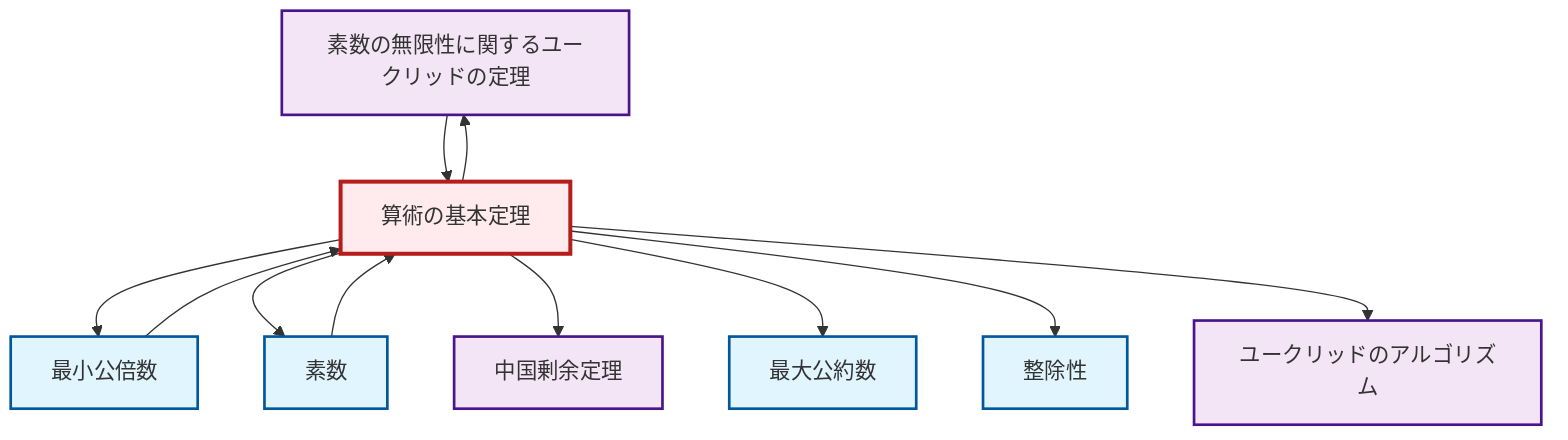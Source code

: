 graph TD
    classDef definition fill:#e1f5fe,stroke:#01579b,stroke-width:2px
    classDef theorem fill:#f3e5f5,stroke:#4a148c,stroke-width:2px
    classDef axiom fill:#fff3e0,stroke:#e65100,stroke-width:2px
    classDef example fill:#e8f5e9,stroke:#1b5e20,stroke-width:2px
    classDef current fill:#ffebee,stroke:#b71c1c,stroke-width:3px
    thm-euclid-infinitude-primes["素数の無限性に関するユークリッドの定理"]:::theorem
    def-lcm["最小公倍数"]:::definition
    def-prime["素数"]:::definition
    def-divisibility["整除性"]:::definition
    thm-fundamental-arithmetic["算術の基本定理"]:::theorem
    def-gcd["最大公約数"]:::definition
    thm-chinese-remainder["中国剰余定理"]:::theorem
    thm-euclidean-algorithm["ユークリッドのアルゴリズム"]:::theorem
    thm-fundamental-arithmetic --> def-lcm
    def-prime --> thm-fundamental-arithmetic
    thm-fundamental-arithmetic --> def-prime
    thm-euclid-infinitude-primes --> thm-fundamental-arithmetic
    thm-fundamental-arithmetic --> thm-chinese-remainder
    thm-fundamental-arithmetic --> def-gcd
    thm-fundamental-arithmetic --> def-divisibility
    thm-fundamental-arithmetic --> thm-euclidean-algorithm
    def-lcm --> thm-fundamental-arithmetic
    thm-fundamental-arithmetic --> thm-euclid-infinitude-primes
    class thm-fundamental-arithmetic current